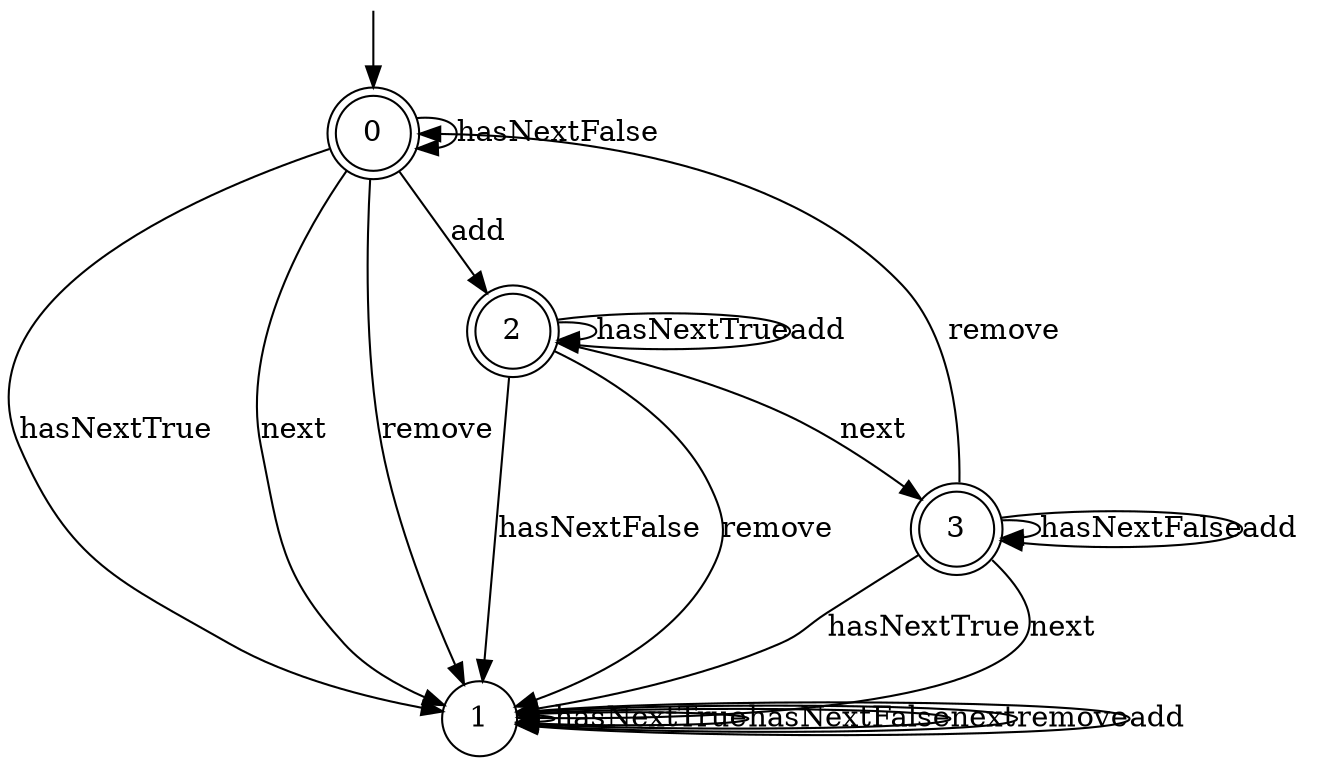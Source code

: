 digraph g {

	s0 [shape="doublecircle" label="0"];
	s1 [shape="circle" label="1"];
	s2 [shape="doublecircle" label="2"];
	s3 [shape="doublecircle" label="3"];
	s0 -> s1 [label="hasNextTrue"];
	s0 -> s0 [label="hasNextFalse"];
	s0 -> s1 [label="next"];
	s0 -> s1 [label="remove"];
	s0 -> s2 [label="add"];
	s1 -> s1 [label="hasNextTrue"];
	s1 -> s1 [label="hasNextFalse"];
	s1 -> s1 [label="next"];
	s1 -> s1 [label="remove"];
	s1 -> s1 [label="add"];
	s2 -> s2 [label="hasNextTrue"];
	s2 -> s1 [label="hasNextFalse"];
	s2 -> s3 [label="next"];
	s2 -> s1 [label="remove"];
	s2 -> s2 [label="add"];
	s3 -> s1 [label="hasNextTrue"];
	s3 -> s3 [label="hasNextFalse"];
	s3 -> s1 [label="next"];
	s3 -> s0 [label="remove"];
	s3 -> s3 [label="add"];

__start0 [label="" shape="none" width="0" height="0"];
__start0 -> s0;

}
